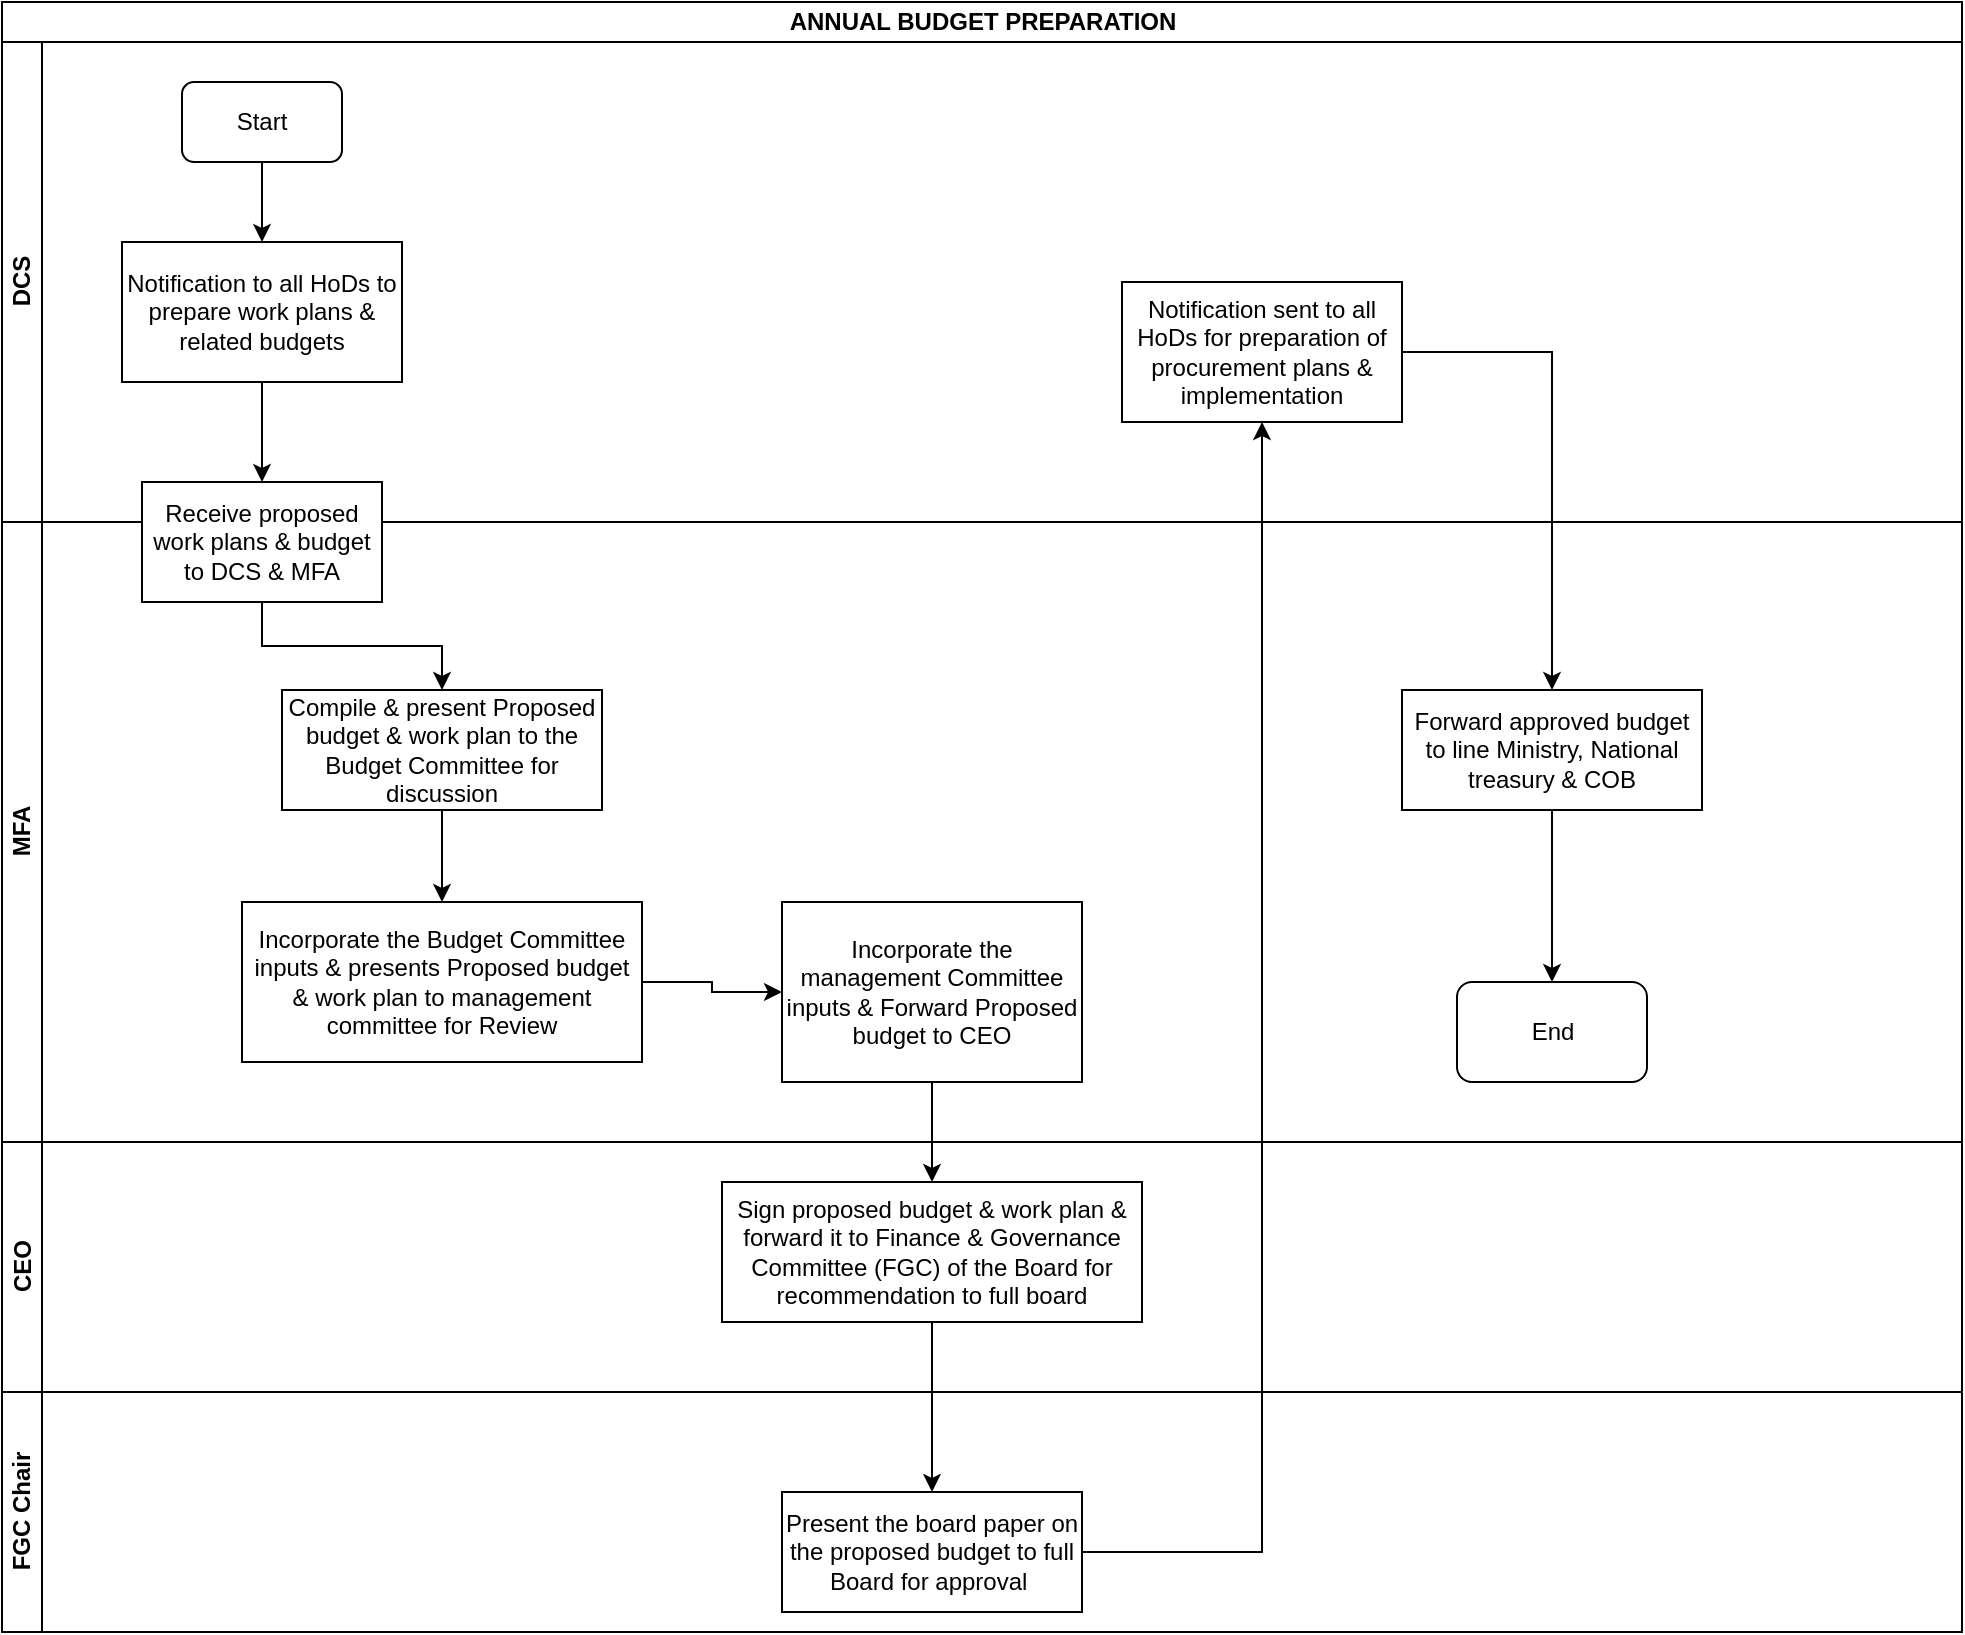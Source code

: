 <mxfile version="14.1.8" type="github">
  <diagram id="AvOmc6vkkhdGpk2Jk79S" name="Page-1">
    <mxGraphModel dx="1038" dy="547" grid="1" gridSize="10" guides="1" tooltips="1" connect="1" arrows="1" fold="1" page="1" pageScale="1" pageWidth="1169" pageHeight="827" math="0" shadow="0">
      <root>
        <mxCell id="0" />
        <mxCell id="1" parent="0" />
        <mxCell id="3HwEOPRvEottaWa8547o-1" value="ANNUAL BUDGET PREPARATION" style="swimlane;html=1;childLayout=stackLayout;resizeParent=1;resizeParentMax=0;horizontal=1;startSize=20;horizontalStack=0;" vertex="1" parent="1">
          <mxGeometry x="10" y="10" width="980" height="815" as="geometry" />
        </mxCell>
        <mxCell id="3HwEOPRvEottaWa8547o-2" value="DCS" style="swimlane;html=1;startSize=20;horizontal=0;" vertex="1" parent="3HwEOPRvEottaWa8547o-1">
          <mxGeometry y="20" width="980" height="240" as="geometry" />
        </mxCell>
        <mxCell id="3HwEOPRvEottaWa8547o-6" value="Start" style="rounded=1;whiteSpace=wrap;html=1;" vertex="1" parent="3HwEOPRvEottaWa8547o-2">
          <mxGeometry x="90" y="20" width="80" height="40" as="geometry" />
        </mxCell>
        <mxCell id="3HwEOPRvEottaWa8547o-9" value="Notification to all HoDs to prepare work plans &amp;amp; related budgets" style="rounded=0;whiteSpace=wrap;html=1;" vertex="1" parent="3HwEOPRvEottaWa8547o-2">
          <mxGeometry x="60" y="100" width="140" height="70" as="geometry" />
        </mxCell>
        <mxCell id="3HwEOPRvEottaWa8547o-8" value="" style="edgeStyle=orthogonalEdgeStyle;rounded=0;orthogonalLoop=1;jettySize=auto;html=1;" edge="1" parent="3HwEOPRvEottaWa8547o-2" source="3HwEOPRvEottaWa8547o-6" target="3HwEOPRvEottaWa8547o-9">
          <mxGeometry relative="1" as="geometry">
            <mxPoint x="130" y="130" as="targetPoint" />
          </mxGeometry>
        </mxCell>
        <mxCell id="3HwEOPRvEottaWa8547o-22" value="Notification sent to all HoDs for preparation of procurement plans &amp;amp; implementation" style="whiteSpace=wrap;html=1;rounded=0;" vertex="1" parent="3HwEOPRvEottaWa8547o-2">
          <mxGeometry x="560" y="120" width="140" height="70" as="geometry" />
        </mxCell>
        <mxCell id="3HwEOPRvEottaWa8547o-11" value="" style="edgeStyle=orthogonalEdgeStyle;rounded=0;orthogonalLoop=1;jettySize=auto;html=1;" edge="1" parent="3HwEOPRvEottaWa8547o-1" source="3HwEOPRvEottaWa8547o-9" target="3HwEOPRvEottaWa8547o-10">
          <mxGeometry relative="1" as="geometry" />
        </mxCell>
        <mxCell id="3HwEOPRvEottaWa8547o-3" value="MFA" style="swimlane;html=1;startSize=20;horizontal=0;" vertex="1" parent="3HwEOPRvEottaWa8547o-1">
          <mxGeometry y="260" width="980" height="310" as="geometry" />
        </mxCell>
        <mxCell id="3HwEOPRvEottaWa8547o-10" value="Receive proposed work plans &amp;amp; budget to DCS &amp;amp; MFA" style="whiteSpace=wrap;html=1;rounded=0;" vertex="1" parent="3HwEOPRvEottaWa8547o-3">
          <mxGeometry x="70" y="-20" width="120" height="60" as="geometry" />
        </mxCell>
        <mxCell id="3HwEOPRvEottaWa8547o-12" value="Compile &amp;amp; present Proposed budget &amp;amp; work plan to the Budget Committee for discussion" style="whiteSpace=wrap;html=1;rounded=0;" vertex="1" parent="3HwEOPRvEottaWa8547o-3">
          <mxGeometry x="140" y="84" width="160" height="60" as="geometry" />
        </mxCell>
        <mxCell id="3HwEOPRvEottaWa8547o-13" value="" style="edgeStyle=orthogonalEdgeStyle;rounded=0;orthogonalLoop=1;jettySize=auto;html=1;" edge="1" parent="3HwEOPRvEottaWa8547o-3" source="3HwEOPRvEottaWa8547o-10" target="3HwEOPRvEottaWa8547o-12">
          <mxGeometry relative="1" as="geometry" />
        </mxCell>
        <mxCell id="3HwEOPRvEottaWa8547o-14" value="Incorporate the Budget Committee inputs &amp;amp; presents Proposed budget &amp;amp; work plan to management committee for Review" style="whiteSpace=wrap;html=1;rounded=0;" vertex="1" parent="3HwEOPRvEottaWa8547o-3">
          <mxGeometry x="120" y="190" width="200" height="80" as="geometry" />
        </mxCell>
        <mxCell id="3HwEOPRvEottaWa8547o-15" value="" style="edgeStyle=orthogonalEdgeStyle;rounded=0;orthogonalLoop=1;jettySize=auto;html=1;" edge="1" parent="3HwEOPRvEottaWa8547o-3" source="3HwEOPRvEottaWa8547o-12" target="3HwEOPRvEottaWa8547o-14">
          <mxGeometry relative="1" as="geometry" />
        </mxCell>
        <mxCell id="3HwEOPRvEottaWa8547o-16" value="Incorporate the management Committee inputs &amp;amp; Forward Proposed budget to CEO" style="whiteSpace=wrap;html=1;rounded=0;" vertex="1" parent="3HwEOPRvEottaWa8547o-3">
          <mxGeometry x="390" y="190" width="150" height="90" as="geometry" />
        </mxCell>
        <mxCell id="3HwEOPRvEottaWa8547o-17" value="" style="edgeStyle=orthogonalEdgeStyle;rounded=0;orthogonalLoop=1;jettySize=auto;html=1;" edge="1" parent="3HwEOPRvEottaWa8547o-3" source="3HwEOPRvEottaWa8547o-14" target="3HwEOPRvEottaWa8547o-16">
          <mxGeometry relative="1" as="geometry" />
        </mxCell>
        <mxCell id="3HwEOPRvEottaWa8547o-29" value="End" style="rounded=1;whiteSpace=wrap;html=1;" vertex="1" parent="3HwEOPRvEottaWa8547o-3">
          <mxGeometry x="727.5" y="230" width="95" height="50" as="geometry" />
        </mxCell>
        <mxCell id="3HwEOPRvEottaWa8547o-26" value="Forward approved budget to line Ministry, National treasury &amp;amp; COB" style="rounded=0;whiteSpace=wrap;html=1;" vertex="1" parent="3HwEOPRvEottaWa8547o-3">
          <mxGeometry x="700" y="84" width="150" height="60" as="geometry" />
        </mxCell>
        <mxCell id="3HwEOPRvEottaWa8547o-28" value="" style="edgeStyle=orthogonalEdgeStyle;rounded=0;orthogonalLoop=1;jettySize=auto;html=1;" edge="1" parent="3HwEOPRvEottaWa8547o-3" source="3HwEOPRvEottaWa8547o-26" target="3HwEOPRvEottaWa8547o-29">
          <mxGeometry relative="1" as="geometry">
            <mxPoint x="775" y="250" as="targetPoint" />
          </mxGeometry>
        </mxCell>
        <mxCell id="3HwEOPRvEottaWa8547o-4" value="CEO" style="swimlane;html=1;startSize=20;horizontal=0;" vertex="1" parent="3HwEOPRvEottaWa8547o-1">
          <mxGeometry y="570" width="980" height="125" as="geometry" />
        </mxCell>
        <mxCell id="3HwEOPRvEottaWa8547o-18" value="Sign proposed budget &amp;amp; work plan &amp;amp; forward it to Finance &amp;amp; Governance Committee (FGC) of the Board for recommendation to full board" style="whiteSpace=wrap;html=1;rounded=0;" vertex="1" parent="3HwEOPRvEottaWa8547o-4">
          <mxGeometry x="360" y="20" width="210" height="70" as="geometry" />
        </mxCell>
        <mxCell id="3HwEOPRvEottaWa8547o-5" value="FGC Chair" style="swimlane;html=1;startSize=20;horizontal=0;" vertex="1" parent="3HwEOPRvEottaWa8547o-1">
          <mxGeometry y="695" width="980" height="120" as="geometry" />
        </mxCell>
        <mxCell id="3HwEOPRvEottaWa8547o-20" value="Present the board paper on the proposed budget to full Board for approval&amp;nbsp; " style="whiteSpace=wrap;html=1;rounded=0;" vertex="1" parent="3HwEOPRvEottaWa8547o-5">
          <mxGeometry x="390" y="50" width="150" height="60" as="geometry" />
        </mxCell>
        <mxCell id="3HwEOPRvEottaWa8547o-19" value="" style="edgeStyle=orthogonalEdgeStyle;rounded=0;orthogonalLoop=1;jettySize=auto;html=1;" edge="1" parent="3HwEOPRvEottaWa8547o-1" source="3HwEOPRvEottaWa8547o-16" target="3HwEOPRvEottaWa8547o-18">
          <mxGeometry relative="1" as="geometry" />
        </mxCell>
        <mxCell id="3HwEOPRvEottaWa8547o-21" value="" style="edgeStyle=orthogonalEdgeStyle;rounded=0;orthogonalLoop=1;jettySize=auto;html=1;" edge="1" parent="3HwEOPRvEottaWa8547o-1" source="3HwEOPRvEottaWa8547o-18" target="3HwEOPRvEottaWa8547o-20">
          <mxGeometry relative="1" as="geometry" />
        </mxCell>
        <mxCell id="3HwEOPRvEottaWa8547o-23" value="" style="edgeStyle=orthogonalEdgeStyle;rounded=0;orthogonalLoop=1;jettySize=auto;html=1;" edge="1" parent="3HwEOPRvEottaWa8547o-1" source="3HwEOPRvEottaWa8547o-20" target="3HwEOPRvEottaWa8547o-22">
          <mxGeometry relative="1" as="geometry" />
        </mxCell>
        <mxCell id="3HwEOPRvEottaWa8547o-25" value="" style="edgeStyle=orthogonalEdgeStyle;rounded=0;orthogonalLoop=1;jettySize=auto;html=1;exitX=1;exitY=0.5;exitDx=0;exitDy=0;" edge="1" parent="3HwEOPRvEottaWa8547o-1" source="3HwEOPRvEottaWa8547o-22" target="3HwEOPRvEottaWa8547o-26">
          <mxGeometry relative="1" as="geometry">
            <mxPoint x="770" y="400" as="targetPoint" />
          </mxGeometry>
        </mxCell>
      </root>
    </mxGraphModel>
  </diagram>
</mxfile>

